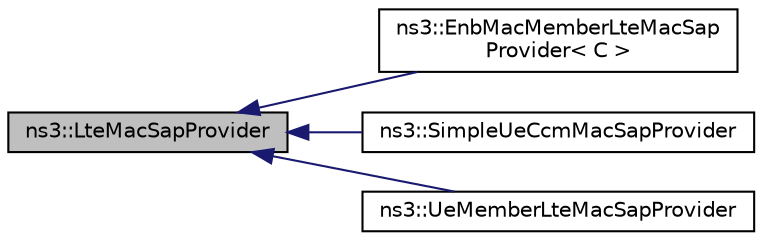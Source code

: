 digraph "ns3::LteMacSapProvider"
{
 // LATEX_PDF_SIZE
  edge [fontname="Helvetica",fontsize="10",labelfontname="Helvetica",labelfontsize="10"];
  node [fontname="Helvetica",fontsize="10",shape=record];
  rankdir="LR";
  Node1 [label="ns3::LteMacSapProvider",height=0.2,width=0.4,color="black", fillcolor="grey75", style="filled", fontcolor="black",tooltip="Service Access Point (SAP) offered by the MAC to the RLC See Femto Forum MAC Scheduler Interface Spec..."];
  Node1 -> Node2 [dir="back",color="midnightblue",fontsize="10",style="solid",fontname="Helvetica"];
  Node2 [label="ns3::EnbMacMemberLteMacSap\lProvider\< C \>",height=0.2,width=0.4,color="black", fillcolor="white", style="filled",URL="$classns3_1_1_enb_mac_member_lte_mac_sap_provider.html",tooltip="EnbMacMemberLteMacSapProvider class."];
  Node1 -> Node3 [dir="back",color="midnightblue",fontsize="10",style="solid",fontname="Helvetica"];
  Node3 [label="ns3::SimpleUeCcmMacSapProvider",height=0.2,width=0.4,color="black", fillcolor="white", style="filled",URL="$classns3_1_1_simple_ue_ccm_mac_sap_provider.html",tooltip="SimpleUeCcmMacSapProvider class."];
  Node1 -> Node4 [dir="back",color="midnightblue",fontsize="10",style="solid",fontname="Helvetica"];
  Node4 [label="ns3::UeMemberLteMacSapProvider",height=0.2,width=0.4,color="black", fillcolor="white", style="filled",URL="$classns3_1_1_ue_member_lte_mac_sap_provider.html",tooltip="UeMemberLteMacSapProvider class."];
}
